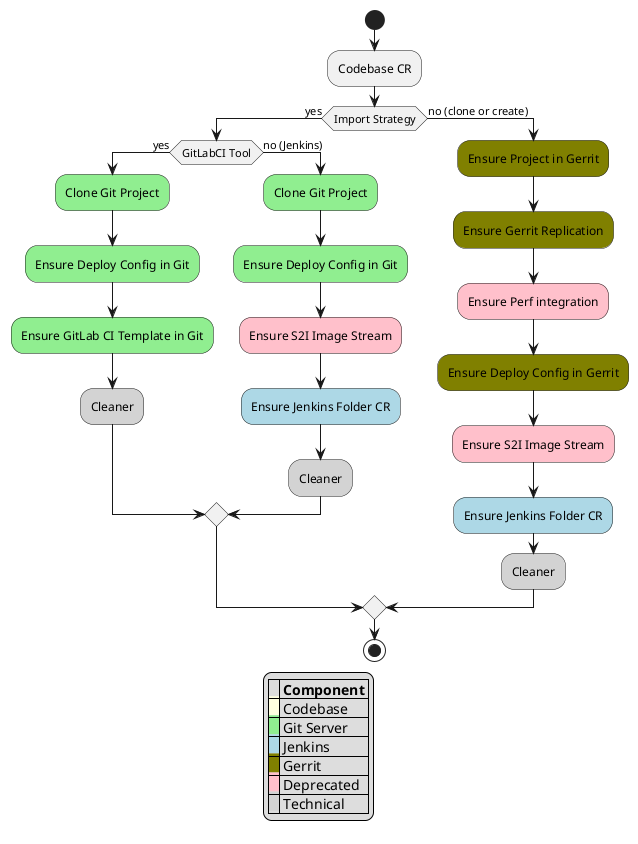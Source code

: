 @startuml
start
:Codebase CR;
if (Import Strategy) then (yes)
    if (GitLabCI Tool) then (yes)
        #lightgreen:Clone Git Project;
        #lightgreen:Ensure Deploy Config in Git;
        #lightgreen:Ensure GitLab CI Template in Git;
        #lightgrey:Cleaner;
    else (no (Jenkins))
        #lightgreen:Clone Git Project;
        #lightgreen:Ensure Deploy Config in Git;
        #pink:Ensure S2I Image Stream;
        #lightblue:Ensure Jenkins Folder CR;
        #lightgrey:Cleaner;
    endif
else (no (clone or create))
    #olive:Ensure Project in Gerrit;
    #olive:Ensure Gerrit Replication;
    #pink:Ensure Perf integration;
    #olive:Ensure Deploy Config in Gerrit;
    #pink:Ensure S2I Image Stream;
    #lightblue:Ensure Jenkins Folder CR;
    #lightgrey:Cleaner;
endif
stop

legend
|= |= Component |
|<back:#lightyellow>   </back>| Codebase |
|<back:#lightgreen>   </back>| Git Server |
|<back:#lightblue>   </back>| Jenkins |
|<back:#olive>   </back>| Gerrit |
|<back:#pink>   </back>| Deprecated |
|<back:#lightgrey>   </back>| Technical  |
endlegend
@enduml